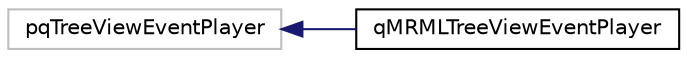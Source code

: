 digraph "Graphical Class Hierarchy"
{
  bgcolor="transparent";
  edge [fontname="Helvetica",fontsize="10",labelfontname="Helvetica",labelfontsize="10"];
  node [fontname="Helvetica",fontsize="10",shape=record];
  rankdir="LR";
  Node879 [label="pqTreeViewEventPlayer",height=0.2,width=0.4,color="grey75"];
  Node879 -> Node0 [dir="back",color="midnightblue",fontsize="10",style="solid",fontname="Helvetica"];
  Node0 [label="qMRMLTreeViewEventPlayer",height=0.2,width=0.4,color="black",URL="$classqMRMLTreeViewEventPlayer.html"];
}
